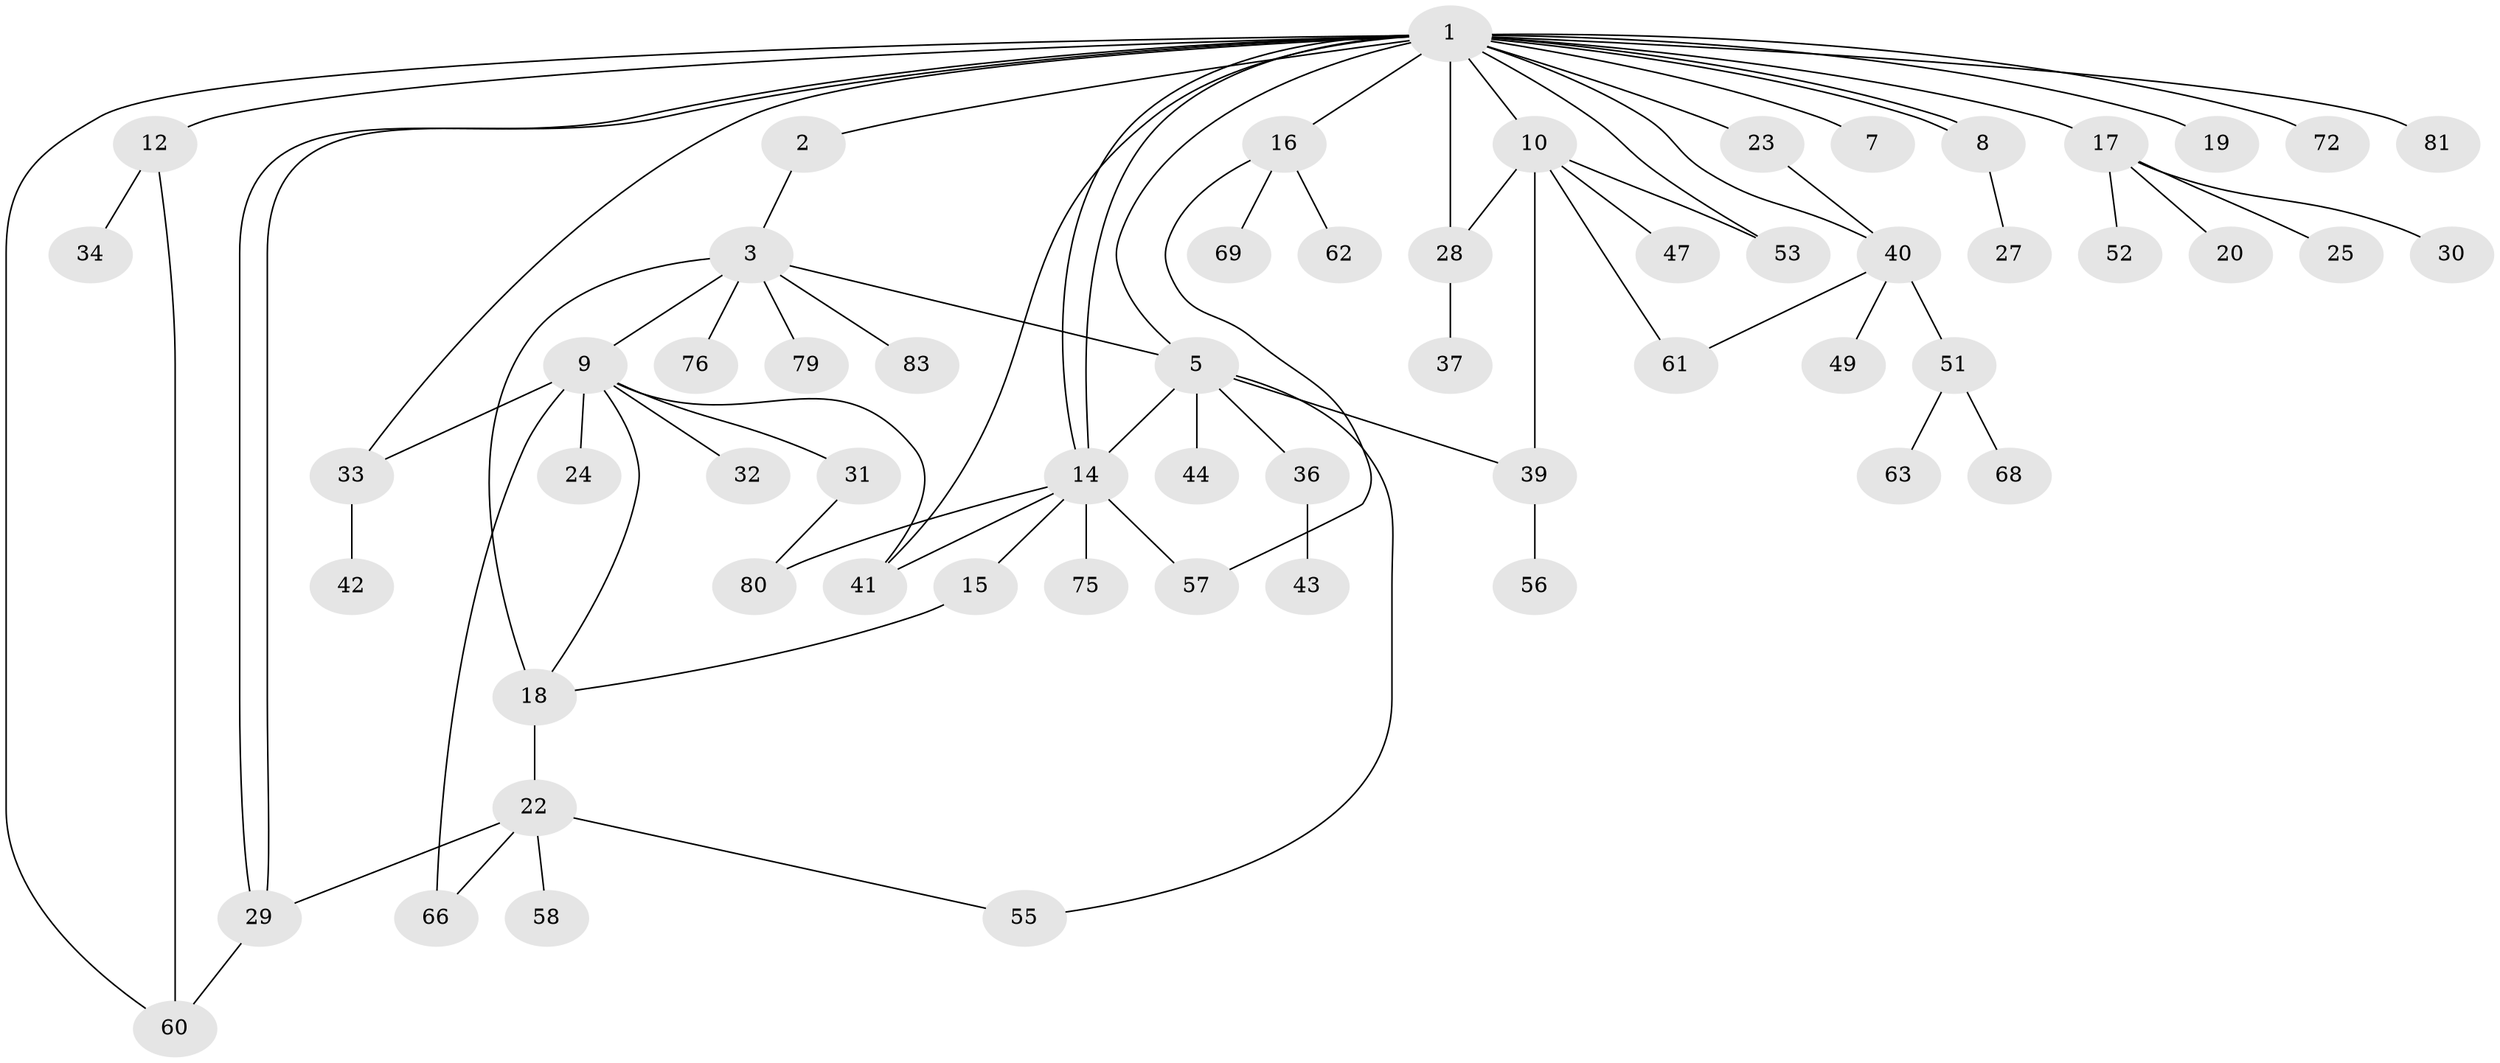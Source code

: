 // original degree distribution, {24: 0.011904761904761904, 2: 0.20238095238095238, 4: 0.08333333333333333, 6: 0.03571428571428571, 1: 0.47619047619047616, 9: 0.023809523809523808, 7: 0.011904761904761904, 3: 0.13095238095238096, 5: 0.023809523809523808}
// Generated by graph-tools (version 1.1) at 2025/41/03/06/25 10:41:49]
// undirected, 59 vertices, 80 edges
graph export_dot {
graph [start="1"]
  node [color=gray90,style=filled];
  1 [super="+6"];
  2;
  3 [super="+4"];
  5 [super="+21"];
  7;
  8 [super="+11"];
  9 [super="+13"];
  10 [super="+65"];
  12 [super="+78"];
  14 [super="+54"];
  15;
  16 [super="+48"];
  17 [super="+26"];
  18 [super="+50"];
  19;
  20;
  22 [super="+45"];
  23;
  24;
  25;
  27 [super="+64"];
  28 [super="+38"];
  29;
  30 [super="+35"];
  31 [super="+74"];
  32 [super="+84"];
  33;
  34;
  36 [super="+59"];
  37;
  39;
  40 [super="+67"];
  41 [super="+46"];
  42;
  43 [super="+77"];
  44;
  47;
  49;
  51;
  52;
  53 [super="+70"];
  55;
  56;
  57;
  58;
  60 [super="+73"];
  61;
  62 [super="+82"];
  63;
  66 [super="+71"];
  68;
  69;
  72;
  75;
  76;
  79;
  80;
  81;
  83;
  1 -- 2;
  1 -- 5;
  1 -- 7;
  1 -- 8;
  1 -- 8;
  1 -- 10;
  1 -- 12;
  1 -- 14;
  1 -- 14;
  1 -- 16;
  1 -- 17;
  1 -- 19;
  1 -- 23;
  1 -- 28;
  1 -- 29;
  1 -- 29;
  1 -- 33;
  1 -- 40;
  1 -- 53;
  1 -- 72;
  1 -- 81;
  1 -- 41;
  1 -- 60;
  2 -- 3;
  3 -- 18 [weight=2];
  3 -- 79;
  3 -- 83;
  3 -- 5;
  3 -- 9;
  3 -- 76;
  5 -- 39;
  5 -- 36;
  5 -- 55;
  5 -- 44;
  5 -- 14;
  8 -- 27;
  9 -- 18;
  9 -- 24;
  9 -- 31;
  9 -- 32;
  9 -- 33;
  9 -- 41;
  9 -- 66;
  10 -- 28;
  10 -- 39;
  10 -- 47;
  10 -- 53;
  10 -- 61;
  12 -- 34;
  12 -- 60;
  14 -- 15;
  14 -- 57;
  14 -- 75;
  14 -- 80;
  14 -- 41;
  15 -- 18;
  16 -- 62;
  16 -- 69;
  16 -- 57;
  17 -- 20;
  17 -- 25;
  17 -- 30;
  17 -- 52;
  18 -- 22;
  22 -- 29;
  22 -- 66;
  22 -- 58;
  22 -- 55;
  23 -- 40;
  28 -- 37;
  29 -- 60;
  31 -- 80;
  33 -- 42;
  36 -- 43;
  39 -- 56;
  40 -- 49;
  40 -- 51;
  40 -- 61;
  51 -- 63;
  51 -- 68;
}
